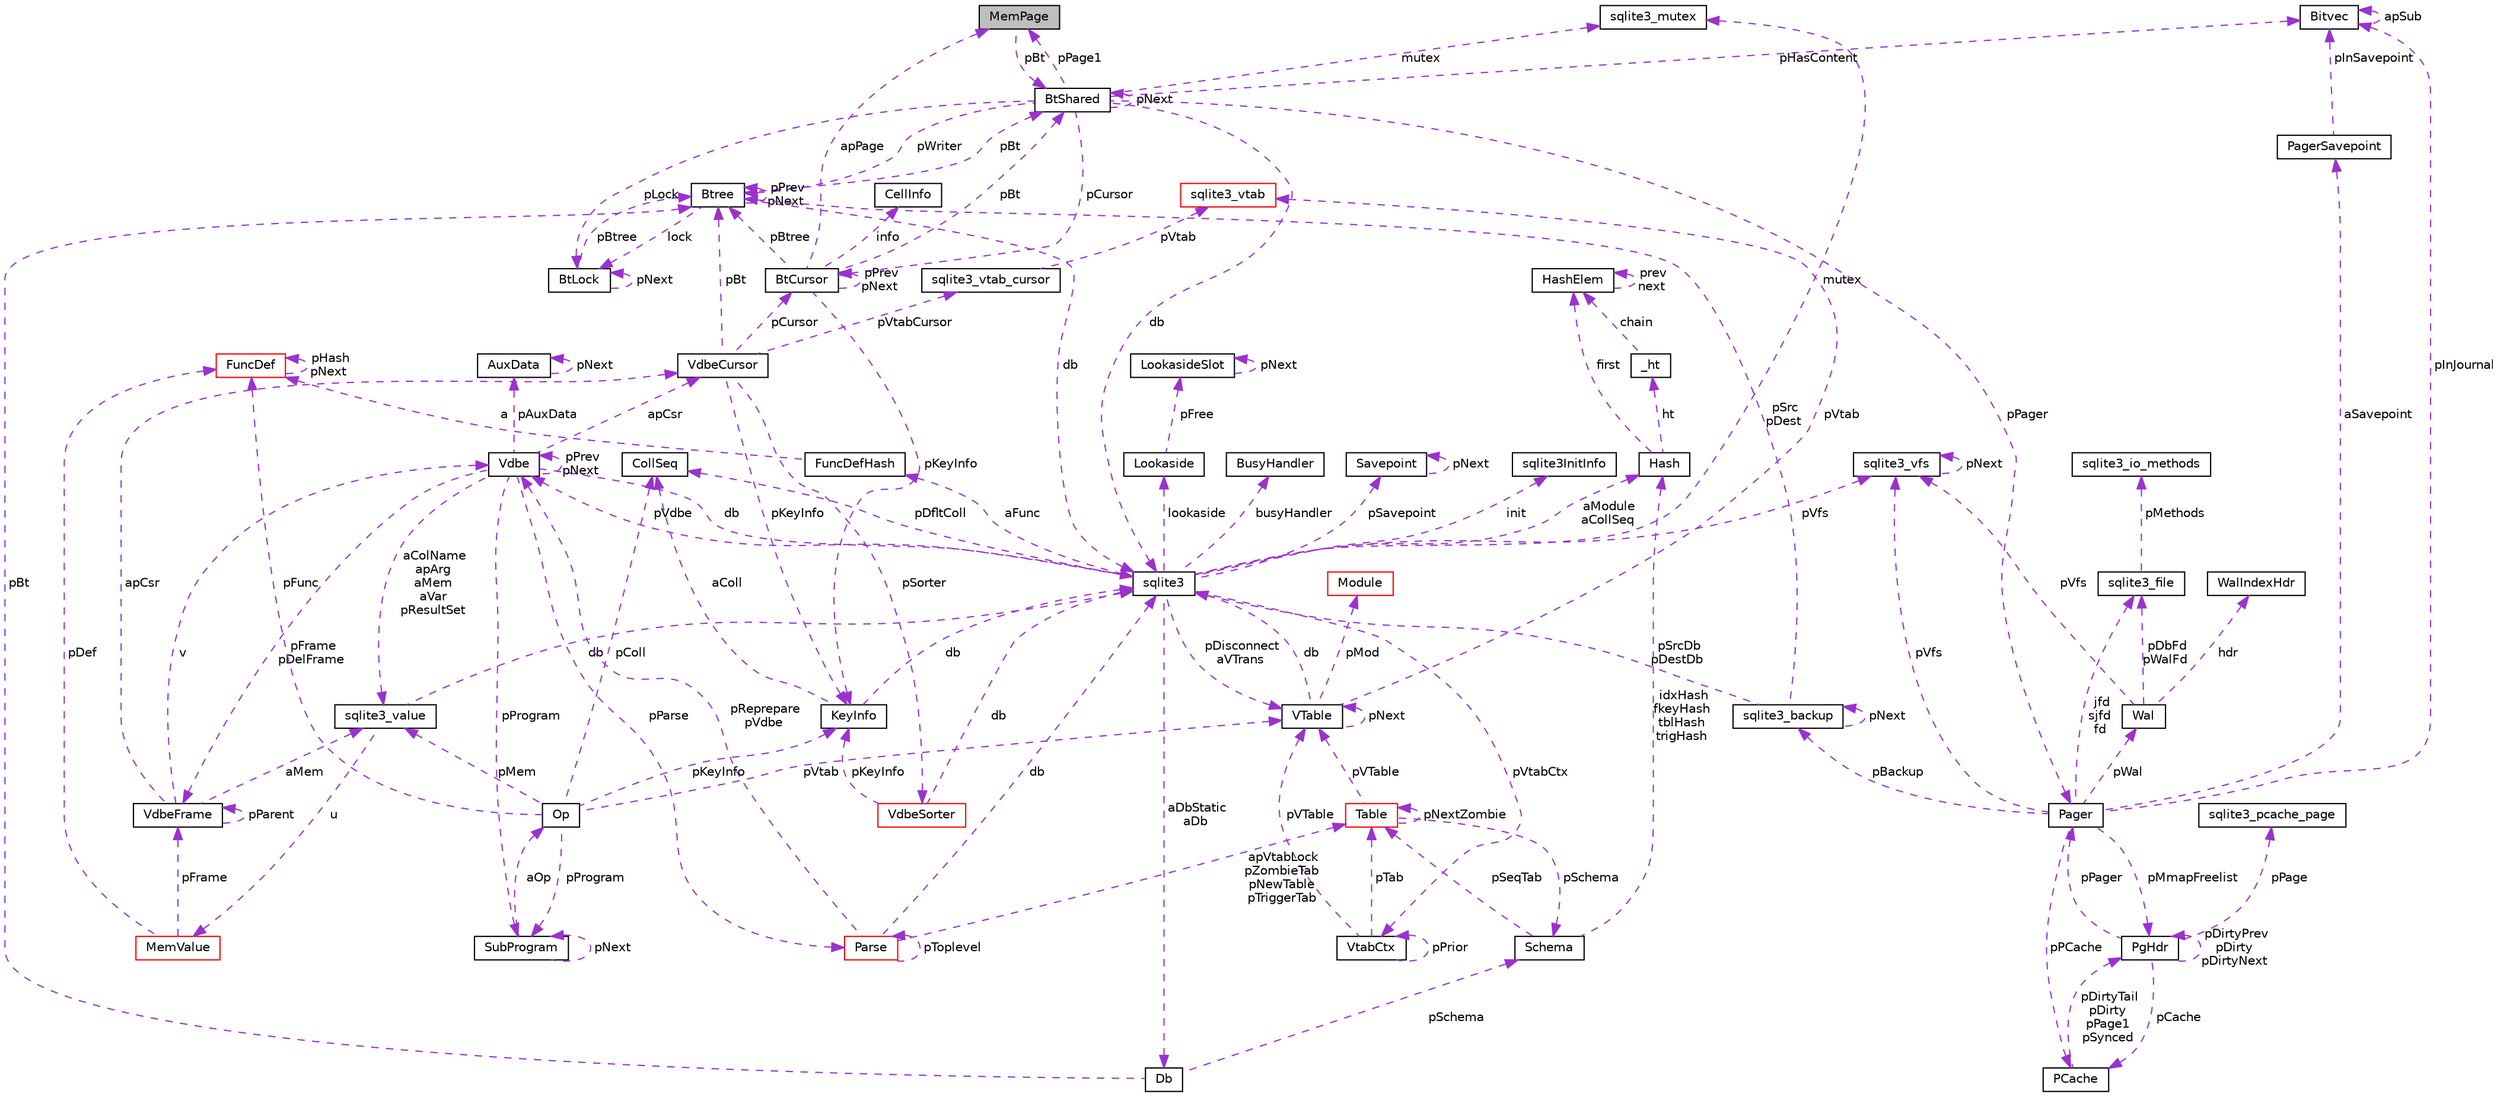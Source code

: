 digraph "MemPage"
{
  edge [fontname="Helvetica",fontsize="10",labelfontname="Helvetica",labelfontsize="10"];
  node [fontname="Helvetica",fontsize="10",shape=record];
  Node1 [label="MemPage",height=0.2,width=0.4,color="black", fillcolor="grey75", style="filled", fontcolor="black"];
  Node2 -> Node1 [dir="back",color="darkorchid3",fontsize="10",style="dashed",label=" pBt" ,fontname="Helvetica"];
  Node2 [label="BtShared",height=0.2,width=0.4,color="black", fillcolor="white", style="filled",URL="$struct_bt_shared.html"];
  Node3 -> Node2 [dir="back",color="darkorchid3",fontsize="10",style="dashed",label=" pCursor" ,fontname="Helvetica"];
  Node3 [label="BtCursor",height=0.2,width=0.4,color="black", fillcolor="white", style="filled",URL="$struct_bt_cursor.html"];
  Node3 -> Node3 [dir="back",color="darkorchid3",fontsize="10",style="dashed",label=" pPrev\npNext" ,fontname="Helvetica"];
  Node4 -> Node3 [dir="back",color="darkorchid3",fontsize="10",style="dashed",label=" info" ,fontname="Helvetica"];
  Node4 [label="CellInfo",height=0.2,width=0.4,color="black", fillcolor="white", style="filled",URL="$struct_cell_info.html"];
  Node2 -> Node3 [dir="back",color="darkorchid3",fontsize="10",style="dashed",label=" pBt" ,fontname="Helvetica"];
  Node1 -> Node3 [dir="back",color="darkorchid3",fontsize="10",style="dashed",label=" apPage" ,fontname="Helvetica"];
  Node5 -> Node3 [dir="back",color="darkorchid3",fontsize="10",style="dashed",label=" pKeyInfo" ,fontname="Helvetica"];
  Node5 [label="KeyInfo",height=0.2,width=0.4,color="black", fillcolor="white", style="filled",URL="$struct_key_info.html"];
  Node6 -> Node5 [dir="back",color="darkorchid3",fontsize="10",style="dashed",label=" db" ,fontname="Helvetica"];
  Node6 [label="sqlite3",height=0.2,width=0.4,color="black", fillcolor="white", style="filled",URL="$structsqlite3.html"];
  Node7 -> Node6 [dir="back",color="darkorchid3",fontsize="10",style="dashed",label=" pVdbe" ,fontname="Helvetica"];
  Node7 [label="Vdbe",height=0.2,width=0.4,color="black", fillcolor="white", style="filled",URL="$struct_vdbe.html"];
  Node7 -> Node7 [dir="back",color="darkorchid3",fontsize="10",style="dashed",label=" pPrev\npNext" ,fontname="Helvetica"];
  Node8 -> Node7 [dir="back",color="darkorchid3",fontsize="10",style="dashed",label=" aColName\napArg\naMem\naVar\npResultSet" ,fontname="Helvetica"];
  Node8 [label="sqlite3_value",height=0.2,width=0.4,color="black", fillcolor="white", style="filled",URL="$struct_mem.html"];
  Node9 -> Node8 [dir="back",color="darkorchid3",fontsize="10",style="dashed",label=" u" ,fontname="Helvetica"];
  Node9 [label="MemValue",height=0.2,width=0.4,color="red", fillcolor="white", style="filled",URL="$union_mem_1_1_mem_value.html"];
  Node10 -> Node9 [dir="back",color="darkorchid3",fontsize="10",style="dashed",label=" pFrame" ,fontname="Helvetica"];
  Node10 [label="VdbeFrame",height=0.2,width=0.4,color="black", fillcolor="white", style="filled",URL="$struct_vdbe_frame.html"];
  Node8 -> Node10 [dir="back",color="darkorchid3",fontsize="10",style="dashed",label=" aMem" ,fontname="Helvetica"];
  Node7 -> Node10 [dir="back",color="darkorchid3",fontsize="10",style="dashed",label=" v" ,fontname="Helvetica"];
  Node10 -> Node10 [dir="back",color="darkorchid3",fontsize="10",style="dashed",label=" pParent" ,fontname="Helvetica"];
  Node11 -> Node10 [dir="back",color="darkorchid3",fontsize="10",style="dashed",label=" apCsr" ,fontname="Helvetica"];
  Node11 [label="VdbeCursor",height=0.2,width=0.4,color="black", fillcolor="white", style="filled",URL="$struct_vdbe_cursor.html"];
  Node3 -> Node11 [dir="back",color="darkorchid3",fontsize="10",style="dashed",label=" pCursor" ,fontname="Helvetica"];
  Node12 -> Node11 [dir="back",color="darkorchid3",fontsize="10",style="dashed",label=" pVtabCursor" ,fontname="Helvetica"];
  Node12 [label="sqlite3_vtab_cursor",height=0.2,width=0.4,color="black", fillcolor="white", style="filled",URL="$structsqlite3__vtab__cursor.html"];
  Node13 -> Node12 [dir="back",color="darkorchid3",fontsize="10",style="dashed",label=" pVtab" ,fontname="Helvetica"];
  Node13 [label="sqlite3_vtab",height=0.2,width=0.4,color="red", fillcolor="white", style="filled",URL="$structsqlite3__vtab.html"];
  Node14 -> Node11 [dir="back",color="darkorchid3",fontsize="10",style="dashed",label=" pSorter" ,fontname="Helvetica"];
  Node14 [label="VdbeSorter",height=0.2,width=0.4,color="red", fillcolor="white", style="filled",URL="$struct_vdbe_sorter.html"];
  Node6 -> Node14 [dir="back",color="darkorchid3",fontsize="10",style="dashed",label=" db" ,fontname="Helvetica"];
  Node5 -> Node14 [dir="back",color="darkorchid3",fontsize="10",style="dashed",label=" pKeyInfo" ,fontname="Helvetica"];
  Node5 -> Node11 [dir="back",color="darkorchid3",fontsize="10",style="dashed",label=" pKeyInfo" ,fontname="Helvetica"];
  Node15 -> Node11 [dir="back",color="darkorchid3",fontsize="10",style="dashed",label=" pBt" ,fontname="Helvetica"];
  Node15 [label="Btree",height=0.2,width=0.4,color="black", fillcolor="white", style="filled",URL="$struct_btree.html"];
  Node2 -> Node15 [dir="back",color="darkorchid3",fontsize="10",style="dashed",label=" pBt" ,fontname="Helvetica"];
  Node6 -> Node15 [dir="back",color="darkorchid3",fontsize="10",style="dashed",label=" db" ,fontname="Helvetica"];
  Node16 -> Node15 [dir="back",color="darkorchid3",fontsize="10",style="dashed",label=" lock" ,fontname="Helvetica"];
  Node16 [label="BtLock",height=0.2,width=0.4,color="black", fillcolor="white", style="filled",URL="$struct_bt_lock.html"];
  Node16 -> Node16 [dir="back",color="darkorchid3",fontsize="10",style="dashed",label=" pNext" ,fontname="Helvetica"];
  Node15 -> Node16 [dir="back",color="darkorchid3",fontsize="10",style="dashed",label=" pBtree" ,fontname="Helvetica"];
  Node15 -> Node15 [dir="back",color="darkorchid3",fontsize="10",style="dashed",label=" pPrev\npNext" ,fontname="Helvetica"];
  Node17 -> Node9 [dir="back",color="darkorchid3",fontsize="10",style="dashed",label=" pDef" ,fontname="Helvetica"];
  Node17 [label="FuncDef",height=0.2,width=0.4,color="red", fillcolor="white", style="filled",URL="$struct_func_def.html"];
  Node17 -> Node17 [dir="back",color="darkorchid3",fontsize="10",style="dashed",label=" pHash\npNext" ,fontname="Helvetica"];
  Node6 -> Node8 [dir="back",color="darkorchid3",fontsize="10",style="dashed",label=" db" ,fontname="Helvetica"];
  Node6 -> Node7 [dir="back",color="darkorchid3",fontsize="10",style="dashed",label=" db" ,fontname="Helvetica"];
  Node10 -> Node7 [dir="back",color="darkorchid3",fontsize="10",style="dashed",label=" pFrame\npDelFrame" ,fontname="Helvetica"];
  Node18 -> Node7 [dir="back",color="darkorchid3",fontsize="10",style="dashed",label=" pAuxData" ,fontname="Helvetica"];
  Node18 [label="AuxData",height=0.2,width=0.4,color="black", fillcolor="white", style="filled",URL="$struct_aux_data.html"];
  Node18 -> Node18 [dir="back",color="darkorchid3",fontsize="10",style="dashed",label=" pNext" ,fontname="Helvetica"];
  Node19 -> Node7 [dir="back",color="darkorchid3",fontsize="10",style="dashed",label=" pProgram" ,fontname="Helvetica"];
  Node19 [label="SubProgram",height=0.2,width=0.4,color="black", fillcolor="white", style="filled",URL="$struct_sub_program.html"];
  Node19 -> Node19 [dir="back",color="darkorchid3",fontsize="10",style="dashed",label=" pNext" ,fontname="Helvetica"];
  Node20 -> Node19 [dir="back",color="darkorchid3",fontsize="10",style="dashed",label=" aOp" ,fontname="Helvetica"];
  Node20 [label="Op",height=0.2,width=0.4,color="black", fillcolor="white", style="filled",URL="$struct_vdbe_op.html"];
  Node8 -> Node20 [dir="back",color="darkorchid3",fontsize="10",style="dashed",label=" pMem" ,fontname="Helvetica"];
  Node21 -> Node20 [dir="back",color="darkorchid3",fontsize="10",style="dashed",label=" pColl" ,fontname="Helvetica"];
  Node21 [label="CollSeq",height=0.2,width=0.4,color="black", fillcolor="white", style="filled",URL="$struct_coll_seq.html"];
  Node22 -> Node20 [dir="back",color="darkorchid3",fontsize="10",style="dashed",label=" pVtab" ,fontname="Helvetica"];
  Node22 [label="VTable",height=0.2,width=0.4,color="black", fillcolor="white", style="filled",URL="$struct_v_table.html"];
  Node6 -> Node22 [dir="back",color="darkorchid3",fontsize="10",style="dashed",label=" db" ,fontname="Helvetica"];
  Node22 -> Node22 [dir="back",color="darkorchid3",fontsize="10",style="dashed",label=" pNext" ,fontname="Helvetica"];
  Node23 -> Node22 [dir="back",color="darkorchid3",fontsize="10",style="dashed",label=" pMod" ,fontname="Helvetica"];
  Node23 [label="Module",height=0.2,width=0.4,color="red", fillcolor="white", style="filled",URL="$struct_module.html"];
  Node13 -> Node22 [dir="back",color="darkorchid3",fontsize="10",style="dashed",label=" pVtab" ,fontname="Helvetica"];
  Node19 -> Node20 [dir="back",color="darkorchid3",fontsize="10",style="dashed",label=" pProgram" ,fontname="Helvetica"];
  Node5 -> Node20 [dir="back",color="darkorchid3",fontsize="10",style="dashed",label=" pKeyInfo" ,fontname="Helvetica"];
  Node17 -> Node20 [dir="back",color="darkorchid3",fontsize="10",style="dashed",label=" pFunc" ,fontname="Helvetica"];
  Node11 -> Node7 [dir="back",color="darkorchid3",fontsize="10",style="dashed",label=" apCsr" ,fontname="Helvetica"];
  Node24 -> Node7 [dir="back",color="darkorchid3",fontsize="10",style="dashed",label=" pParse" ,fontname="Helvetica"];
  Node24 [label="Parse",height=0.2,width=0.4,color="red", fillcolor="white", style="filled",URL="$struct_parse.html"];
  Node7 -> Node24 [dir="back",color="darkorchid3",fontsize="10",style="dashed",label=" pReprepare\npVdbe" ,fontname="Helvetica"];
  Node6 -> Node24 [dir="back",color="darkorchid3",fontsize="10",style="dashed",label=" db" ,fontname="Helvetica"];
  Node25 -> Node24 [dir="back",color="darkorchid3",fontsize="10",style="dashed",label=" apVtabLock\npZombieTab\npNewTable\npTriggerTab" ,fontname="Helvetica"];
  Node25 [label="Table",height=0.2,width=0.4,color="red", fillcolor="white", style="filled",URL="$struct_table.html"];
  Node26 -> Node25 [dir="back",color="darkorchid3",fontsize="10",style="dashed",label=" pSchema" ,fontname="Helvetica"];
  Node26 [label="Schema",height=0.2,width=0.4,color="black", fillcolor="white", style="filled",URL="$struct_schema.html"];
  Node25 -> Node26 [dir="back",color="darkorchid3",fontsize="10",style="dashed",label=" pSeqTab" ,fontname="Helvetica"];
  Node27 -> Node26 [dir="back",color="darkorchid3",fontsize="10",style="dashed",label=" idxHash\nfkeyHash\ntblHash\ntrigHash" ,fontname="Helvetica"];
  Node27 [label="Hash",height=0.2,width=0.4,color="black", fillcolor="white", style="filled",URL="$struct_hash.html"];
  Node28 -> Node27 [dir="back",color="darkorchid3",fontsize="10",style="dashed",label=" ht" ,fontname="Helvetica"];
  Node28 [label="_ht",height=0.2,width=0.4,color="black", fillcolor="white", style="filled",URL="$struct_hash_1_1__ht.html"];
  Node29 -> Node28 [dir="back",color="darkorchid3",fontsize="10",style="dashed",label=" chain" ,fontname="Helvetica"];
  Node29 [label="HashElem",height=0.2,width=0.4,color="black", fillcolor="white", style="filled",URL="$struct_hash_elem.html"];
  Node29 -> Node29 [dir="back",color="darkorchid3",fontsize="10",style="dashed",label=" prev\nnext" ,fontname="Helvetica"];
  Node29 -> Node27 [dir="back",color="darkorchid3",fontsize="10",style="dashed",label=" first" ,fontname="Helvetica"];
  Node22 -> Node25 [dir="back",color="darkorchid3",fontsize="10",style="dashed",label=" pVTable" ,fontname="Helvetica"];
  Node25 -> Node25 [dir="back",color="darkorchid3",fontsize="10",style="dashed",label=" pNextZombie" ,fontname="Helvetica"];
  Node24 -> Node24 [dir="back",color="darkorchid3",fontsize="10",style="dashed",label=" pToplevel" ,fontname="Helvetica"];
  Node30 -> Node6 [dir="back",color="darkorchid3",fontsize="10",style="dashed",label=" pSavepoint" ,fontname="Helvetica"];
  Node30 [label="Savepoint",height=0.2,width=0.4,color="black", fillcolor="white", style="filled",URL="$struct_savepoint.html"];
  Node30 -> Node30 [dir="back",color="darkorchid3",fontsize="10",style="dashed",label=" pNext" ,fontname="Helvetica"];
  Node31 -> Node6 [dir="back",color="darkorchid3",fontsize="10",style="dashed",label=" aFunc" ,fontname="Helvetica"];
  Node31 [label="FuncDefHash",height=0.2,width=0.4,color="black", fillcolor="white", style="filled",URL="$struct_func_def_hash.html"];
  Node17 -> Node31 [dir="back",color="darkorchid3",fontsize="10",style="dashed",label=" a" ,fontname="Helvetica"];
  Node32 -> Node6 [dir="back",color="darkorchid3",fontsize="10",style="dashed",label=" lookaside" ,fontname="Helvetica"];
  Node32 [label="Lookaside",height=0.2,width=0.4,color="black", fillcolor="white", style="filled",URL="$struct_lookaside.html"];
  Node33 -> Node32 [dir="back",color="darkorchid3",fontsize="10",style="dashed",label=" pFree" ,fontname="Helvetica"];
  Node33 [label="LookasideSlot",height=0.2,width=0.4,color="black", fillcolor="white", style="filled",URL="$struct_lookaside_slot.html"];
  Node33 -> Node33 [dir="back",color="darkorchid3",fontsize="10",style="dashed",label=" pNext" ,fontname="Helvetica"];
  Node34 -> Node6 [dir="back",color="darkorchid3",fontsize="10",style="dashed",label=" mutex" ,fontname="Helvetica"];
  Node34 [label="sqlite3_mutex",height=0.2,width=0.4,color="black", fillcolor="white", style="filled",URL="$structsqlite3__mutex.html"];
  Node35 -> Node6 [dir="back",color="darkorchid3",fontsize="10",style="dashed",label=" pVfs" ,fontname="Helvetica"];
  Node35 [label="sqlite3_vfs",height=0.2,width=0.4,color="black", fillcolor="white", style="filled",URL="$structsqlite3__vfs.html"];
  Node35 -> Node35 [dir="back",color="darkorchid3",fontsize="10",style="dashed",label=" pNext" ,fontname="Helvetica"];
  Node36 -> Node6 [dir="back",color="darkorchid3",fontsize="10",style="dashed",label=" init" ,fontname="Helvetica"];
  Node36 [label="sqlite3InitInfo",height=0.2,width=0.4,color="black", fillcolor="white", style="filled",URL="$structsqlite3_1_1sqlite3_init_info.html"];
  Node37 -> Node6 [dir="back",color="darkorchid3",fontsize="10",style="dashed",label=" busyHandler" ,fontname="Helvetica"];
  Node37 [label="BusyHandler",height=0.2,width=0.4,color="black", fillcolor="white", style="filled",URL="$struct_busy_handler.html"];
  Node38 -> Node6 [dir="back",color="darkorchid3",fontsize="10",style="dashed",label=" pVtabCtx" ,fontname="Helvetica"];
  Node38 [label="VtabCtx",height=0.2,width=0.4,color="black", fillcolor="white", style="filled",URL="$struct_vtab_ctx.html"];
  Node38 -> Node38 [dir="back",color="darkorchid3",fontsize="10",style="dashed",label=" pPrior" ,fontname="Helvetica"];
  Node22 -> Node38 [dir="back",color="darkorchid3",fontsize="10",style="dashed",label=" pVTable" ,fontname="Helvetica"];
  Node25 -> Node38 [dir="back",color="darkorchid3",fontsize="10",style="dashed",label=" pTab" ,fontname="Helvetica"];
  Node21 -> Node6 [dir="back",color="darkorchid3",fontsize="10",style="dashed",label=" pDfltColl" ,fontname="Helvetica"];
  Node22 -> Node6 [dir="back",color="darkorchid3",fontsize="10",style="dashed",label=" pDisconnect\naVTrans" ,fontname="Helvetica"];
  Node39 -> Node6 [dir="back",color="darkorchid3",fontsize="10",style="dashed",label=" aDbStatic\naDb" ,fontname="Helvetica"];
  Node39 [label="Db",height=0.2,width=0.4,color="black", fillcolor="white", style="filled",URL="$struct_db.html"];
  Node26 -> Node39 [dir="back",color="darkorchid3",fontsize="10",style="dashed",label=" pSchema" ,fontname="Helvetica"];
  Node15 -> Node39 [dir="back",color="darkorchid3",fontsize="10",style="dashed",label=" pBt" ,fontname="Helvetica"];
  Node27 -> Node6 [dir="back",color="darkorchid3",fontsize="10",style="dashed",label=" aModule\naCollSeq" ,fontname="Helvetica"];
  Node21 -> Node5 [dir="back",color="darkorchid3",fontsize="10",style="dashed",label=" aColl" ,fontname="Helvetica"];
  Node15 -> Node3 [dir="back",color="darkorchid3",fontsize="10",style="dashed",label=" pBtree" ,fontname="Helvetica"];
  Node2 -> Node2 [dir="back",color="darkorchid3",fontsize="10",style="dashed",label=" pNext" ,fontname="Helvetica"];
  Node6 -> Node2 [dir="back",color="darkorchid3",fontsize="10",style="dashed",label=" db" ,fontname="Helvetica"];
  Node40 -> Node2 [dir="back",color="darkorchid3",fontsize="10",style="dashed",label=" pHasContent" ,fontname="Helvetica"];
  Node40 [label="Bitvec",height=0.2,width=0.4,color="black", fillcolor="white", style="filled",URL="$struct_bitvec.html"];
  Node40 -> Node40 [dir="back",color="darkorchid3",fontsize="10",style="dashed",label=" apSub" ,fontname="Helvetica"];
  Node34 -> Node2 [dir="back",color="darkorchid3",fontsize="10",style="dashed",label=" mutex" ,fontname="Helvetica"];
  Node16 -> Node2 [dir="back",color="darkorchid3",fontsize="10",style="dashed",label=" pLock" ,fontname="Helvetica"];
  Node1 -> Node2 [dir="back",color="darkorchid3",fontsize="10",style="dashed",label=" pPage1" ,fontname="Helvetica"];
  Node15 -> Node2 [dir="back",color="darkorchid3",fontsize="10",style="dashed",label=" pWriter" ,fontname="Helvetica"];
  Node41 -> Node2 [dir="back",color="darkorchid3",fontsize="10",style="dashed",label=" pPager" ,fontname="Helvetica"];
  Node41 [label="Pager",height=0.2,width=0.4,color="black", fillcolor="white", style="filled",URL="$struct_pager.html"];
  Node42 -> Node41 [dir="back",color="darkorchid3",fontsize="10",style="dashed",label=" pPCache" ,fontname="Helvetica"];
  Node42 [label="PCache",height=0.2,width=0.4,color="black", fillcolor="white", style="filled",URL="$struct_p_cache.html"];
  Node43 -> Node42 [dir="back",color="darkorchid3",fontsize="10",style="dashed",label=" pDirtyTail\npDirty\npPage1\npSynced" ,fontname="Helvetica"];
  Node43 [label="PgHdr",height=0.2,width=0.4,color="black", fillcolor="white", style="filled",URL="$struct_pg_hdr.html"];
  Node44 -> Node43 [dir="back",color="darkorchid3",fontsize="10",style="dashed",label=" pPage" ,fontname="Helvetica"];
  Node44 [label="sqlite3_pcache_page",height=0.2,width=0.4,color="black", fillcolor="white", style="filled",URL="$structsqlite3__pcache__page.html"];
  Node42 -> Node43 [dir="back",color="darkorchid3",fontsize="10",style="dashed",label=" pCache" ,fontname="Helvetica"];
  Node43 -> Node43 [dir="back",color="darkorchid3",fontsize="10",style="dashed",label=" pDirtyPrev\npDirty\npDirtyNext" ,fontname="Helvetica"];
  Node41 -> Node43 [dir="back",color="darkorchid3",fontsize="10",style="dashed",label=" pPager" ,fontname="Helvetica"];
  Node45 -> Node41 [dir="back",color="darkorchid3",fontsize="10",style="dashed",label=" pBackup" ,fontname="Helvetica"];
  Node45 [label="sqlite3_backup",height=0.2,width=0.4,color="black", fillcolor="white", style="filled",URL="$structsqlite3__backup.html"];
  Node45 -> Node45 [dir="back",color="darkorchid3",fontsize="10",style="dashed",label=" pNext" ,fontname="Helvetica"];
  Node6 -> Node45 [dir="back",color="darkorchid3",fontsize="10",style="dashed",label=" pSrcDb\npDestDb" ,fontname="Helvetica"];
  Node15 -> Node45 [dir="back",color="darkorchid3",fontsize="10",style="dashed",label=" pSrc\npDest" ,fontname="Helvetica"];
  Node40 -> Node41 [dir="back",color="darkorchid3",fontsize="10",style="dashed",label=" pInJournal" ,fontname="Helvetica"];
  Node46 -> Node41 [dir="back",color="darkorchid3",fontsize="10",style="dashed",label=" jfd\nsjfd\nfd" ,fontname="Helvetica"];
  Node46 [label="sqlite3_file",height=0.2,width=0.4,color="black", fillcolor="white", style="filled",URL="$structsqlite3__file.html"];
  Node47 -> Node46 [dir="back",color="darkorchid3",fontsize="10",style="dashed",label=" pMethods" ,fontname="Helvetica"];
  Node47 [label="sqlite3_io_methods",height=0.2,width=0.4,color="black", fillcolor="white", style="filled",URL="$structsqlite3__io__methods.html"];
  Node35 -> Node41 [dir="back",color="darkorchid3",fontsize="10",style="dashed",label=" pVfs" ,fontname="Helvetica"];
  Node43 -> Node41 [dir="back",color="darkorchid3",fontsize="10",style="dashed",label=" pMmapFreelist" ,fontname="Helvetica"];
  Node48 -> Node41 [dir="back",color="darkorchid3",fontsize="10",style="dashed",label=" pWal" ,fontname="Helvetica"];
  Node48 [label="Wal",height=0.2,width=0.4,color="black", fillcolor="white", style="filled",URL="$struct_wal.html"];
  Node46 -> Node48 [dir="back",color="darkorchid3",fontsize="10",style="dashed",label=" pDbFd\npWalFd" ,fontname="Helvetica"];
  Node35 -> Node48 [dir="back",color="darkorchid3",fontsize="10",style="dashed",label=" pVfs" ,fontname="Helvetica"];
  Node49 -> Node48 [dir="back",color="darkorchid3",fontsize="10",style="dashed",label=" hdr" ,fontname="Helvetica"];
  Node49 [label="WalIndexHdr",height=0.2,width=0.4,color="black", fillcolor="white", style="filled",URL="$struct_wal_index_hdr.html"];
  Node50 -> Node41 [dir="back",color="darkorchid3",fontsize="10",style="dashed",label=" aSavepoint" ,fontname="Helvetica"];
  Node50 [label="PagerSavepoint",height=0.2,width=0.4,color="black", fillcolor="white", style="filled",URL="$struct_pager_savepoint.html"];
  Node40 -> Node50 [dir="back",color="darkorchid3",fontsize="10",style="dashed",label=" pInSavepoint" ,fontname="Helvetica"];
}

